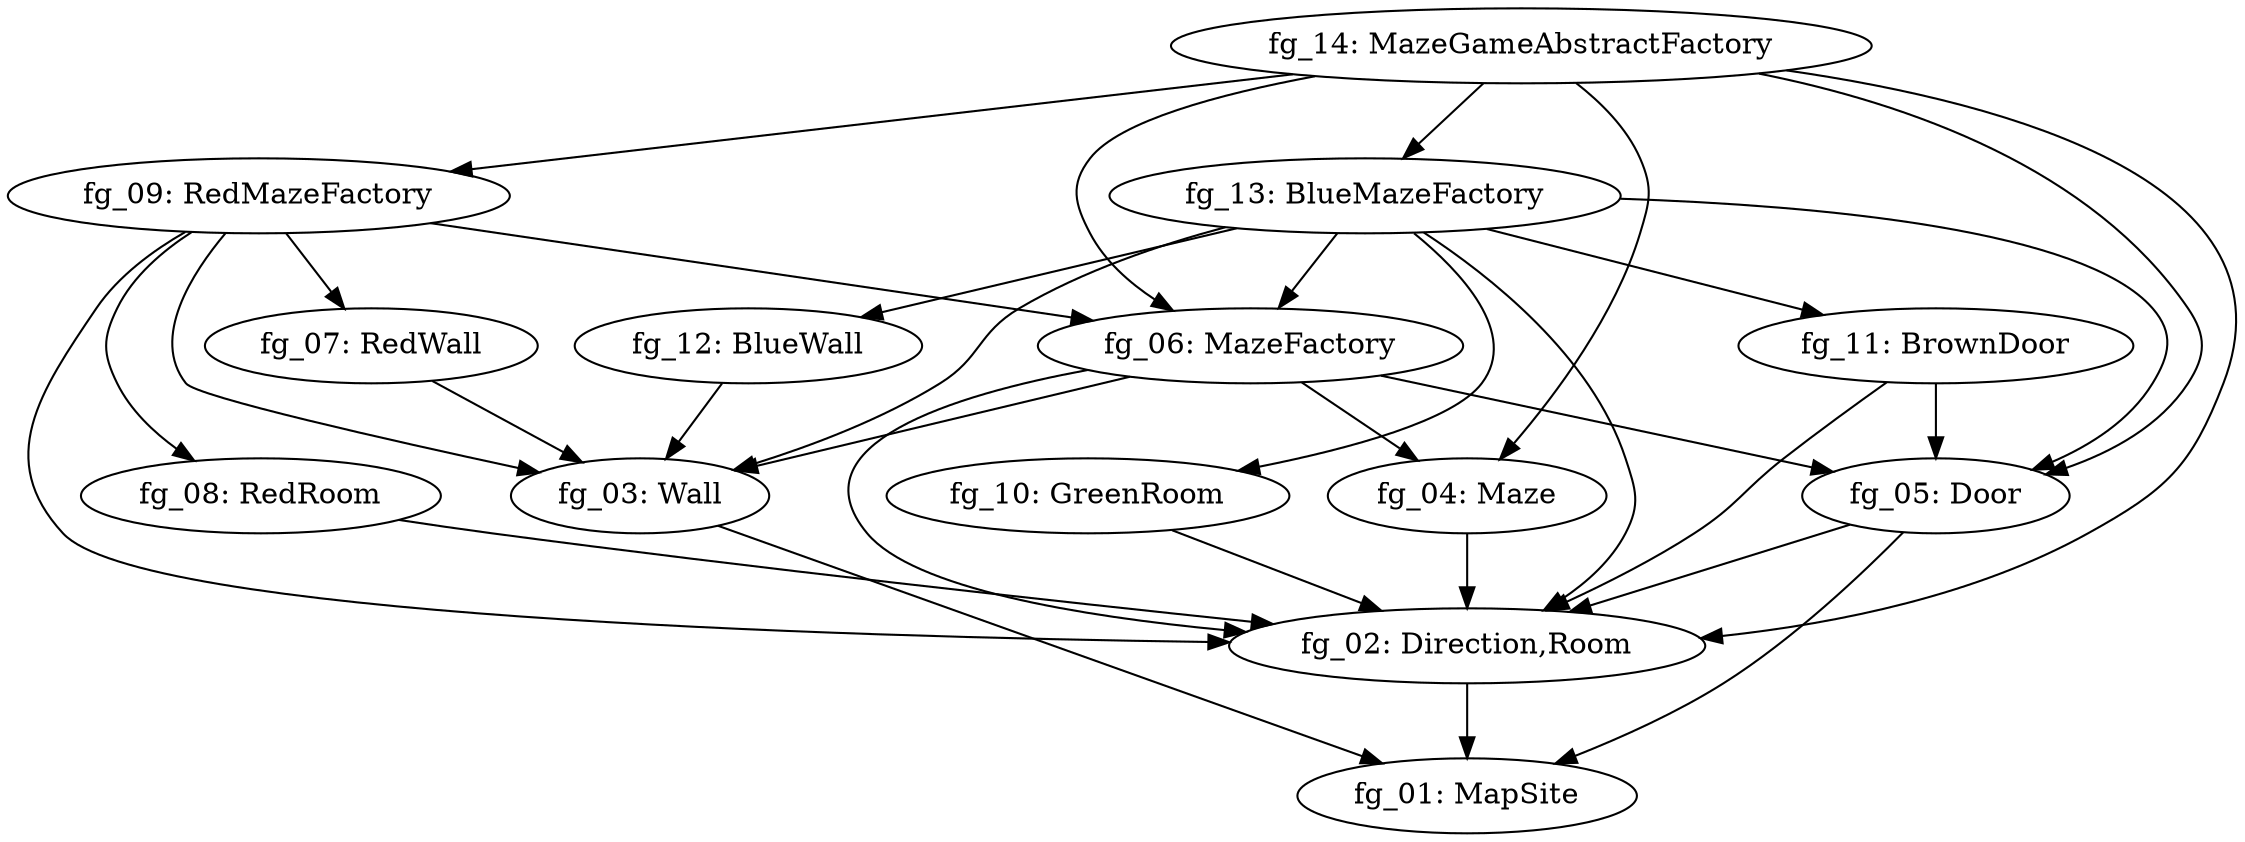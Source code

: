 digraph G { 
"fg_02: Direction,Room" -> "fg_01: MapSite"; 
"fg_03: Wall" -> "fg_01: MapSite"; 
"fg_04: Maze" -> "fg_02: Direction,Room"; 
"fg_05: Door" -> "fg_02: Direction,Room"; 
"fg_05: Door" -> "fg_01: MapSite"; 
"fg_06: MazeFactory" -> "fg_02: Direction,Room"; 
"fg_06: MazeFactory" -> "fg_05: Door"; 
"fg_06: MazeFactory" -> "fg_03: Wall"; 
"fg_06: MazeFactory" -> "fg_04: Maze"; 
"fg_07: RedWall" -> "fg_03: Wall"; 
"fg_08: RedRoom" -> "fg_02: Direction,Room"; 
"fg_09: RedMazeFactory" -> "fg_02: Direction,Room"; 
"fg_09: RedMazeFactory" -> "fg_08: RedRoom"; 
"fg_09: RedMazeFactory" -> "fg_06: MazeFactory"; 
"fg_09: RedMazeFactory" -> "fg_03: Wall"; 
"fg_09: RedMazeFactory" -> "fg_07: RedWall"; 
"fg_10: GreenRoom" -> "fg_02: Direction,Room"; 
"fg_11: BrownDoor" -> "fg_02: Direction,Room"; 
"fg_11: BrownDoor" -> "fg_05: Door"; 
"fg_12: BlueWall" -> "fg_03: Wall"; 
"fg_13: BlueMazeFactory" -> "fg_02: Direction,Room"; 
"fg_13: BlueMazeFactory" -> "fg_11: BrownDoor"; 
"fg_13: BlueMazeFactory" -> "fg_10: GreenRoom"; 
"fg_13: BlueMazeFactory" -> "fg_12: BlueWall"; 
"fg_13: BlueMazeFactory" -> "fg_06: MazeFactory"; 
"fg_13: BlueMazeFactory" -> "fg_05: Door"; 
"fg_13: BlueMazeFactory" -> "fg_03: Wall"; 
"fg_14: MazeGameAbstractFactory" -> "fg_02: Direction,Room"; 
"fg_14: MazeGameAbstractFactory" -> "fg_06: MazeFactory"; 
"fg_14: MazeGameAbstractFactory" -> "fg_05: Door"; 
"fg_14: MazeGameAbstractFactory" -> "fg_09: RedMazeFactory"; 
"fg_14: MazeGameAbstractFactory" -> "fg_13: BlueMazeFactory"; 
"fg_14: MazeGameAbstractFactory" -> "fg_04: Maze"; 
}